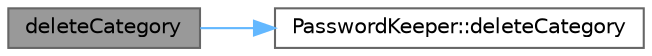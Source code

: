 digraph "deleteCategory"
{
 // LATEX_PDF_SIZE
  bgcolor="transparent";
  edge [fontname=Helvetica,fontsize=10,labelfontname=Helvetica,labelfontsize=10];
  node [fontname=Helvetica,fontsize=10,shape=box,height=0.2,width=0.4];
  rankdir="LR";
  Node1 [id="Node000001",label="deleteCategory",height=0.2,width=0.4,color="gray40", fillcolor="grey60", style="filled", fontcolor="black",tooltip="Deletes a category."];
  Node1 -> Node2 [id="edge1_Node000001_Node000002",color="steelblue1",style="solid",tooltip=" "];
  Node2 [id="Node000002",label="PasswordKeeper::deleteCategory",height=0.2,width=0.4,color="grey40", fillcolor="white", style="filled",URL="$class_password_keeper.html#ab540b9122e8a0777c6a800d9dc1ab35f",tooltip="Deletes a category."];
}
